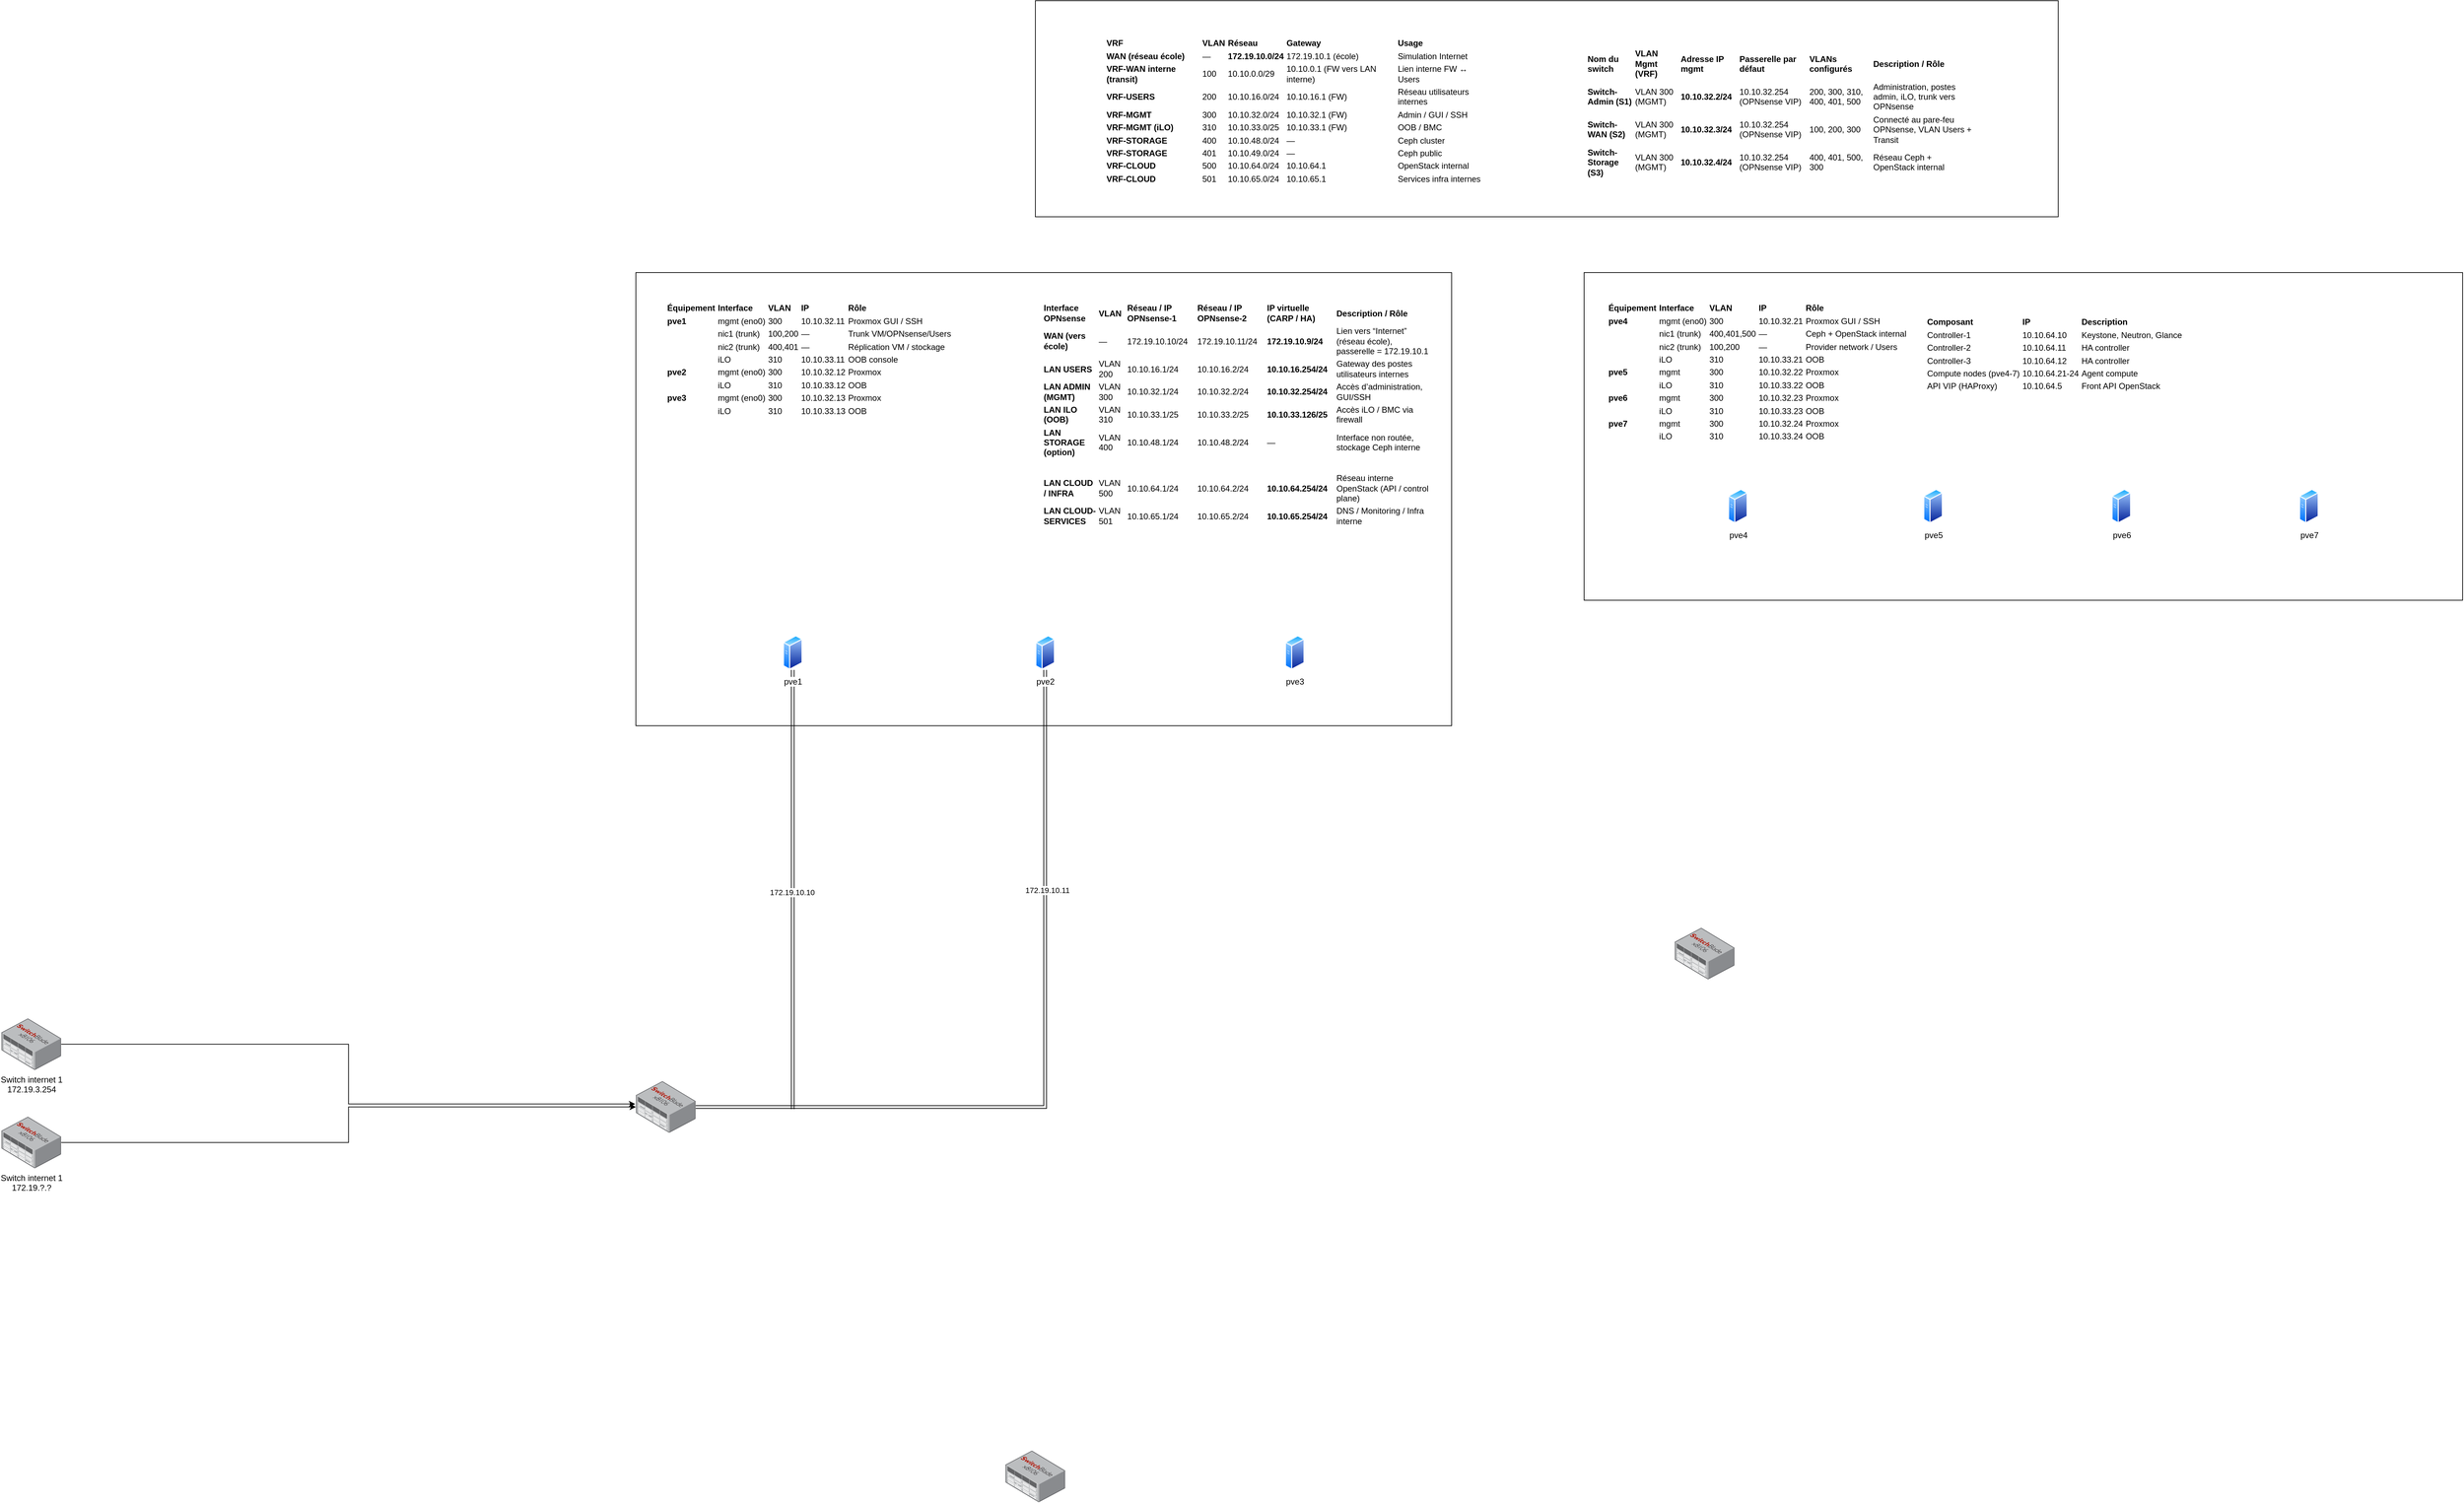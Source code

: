 <mxfile version="28.2.8">
  <diagram name="Page-1" id="qw3HEzxv-JdLIg8q5i_I">
    <mxGraphModel dx="1695" dy="1637" grid="1" gridSize="10" guides="1" tooltips="1" connect="1" arrows="1" fold="1" page="1" pageScale="1" pageWidth="827" pageHeight="1169" math="0" shadow="0">
      <root>
        <mxCell id="0" />
        <mxCell id="1" parent="0" />
        <mxCell id="X6GxW74mEFsJ6_o9GuTO-40" value="" style="rounded=0;whiteSpace=wrap;html=1;" vertex="1" parent="1">
          <mxGeometry x="1183" y="-620" width="1467" height="310" as="geometry" />
        </mxCell>
        <mxCell id="X6GxW74mEFsJ6_o9GuTO-2" value="" style="rounded=0;whiteSpace=wrap;html=1;" vertex="1" parent="1">
          <mxGeometry x="610" y="-230" width="1170" height="650" as="geometry" />
        </mxCell>
        <mxCell id="X6GxW74mEFsJ6_o9GuTO-55" style="edgeStyle=orthogonalEdgeStyle;rounded=0;orthogonalLoop=1;jettySize=auto;html=1;shape=link;" edge="1" parent="1" source="gda7CDKdBggoays2mfxM-1">
          <mxGeometry relative="1" as="geometry">
            <mxPoint x="835.0" y="970" as="targetPoint" />
          </mxGeometry>
        </mxCell>
        <mxCell id="X6GxW74mEFsJ6_o9GuTO-56" value="172.19.10.10" style="edgeLabel;html=1;align=center;verticalAlign=middle;resizable=0;points=[];" vertex="1" connectable="0" parent="X6GxW74mEFsJ6_o9GuTO-55">
          <mxGeometry x="0.011" y="-2" relative="1" as="geometry">
            <mxPoint y="1" as="offset" />
          </mxGeometry>
        </mxCell>
        <mxCell id="gda7CDKdBggoays2mfxM-1" value="pve1" style="image;aspect=fixed;perimeter=ellipsePerimeter;html=1;align=center;shadow=0;dashed=0;spacingTop=3;image=img/lib/active_directory/generic_server.svg;" parent="1" vertex="1">
          <mxGeometry x="821" y="290" width="28.0" height="50" as="geometry" />
        </mxCell>
        <mxCell id="X6GxW74mEFsJ6_o9GuTO-54" style="edgeStyle=orthogonalEdgeStyle;rounded=0;orthogonalLoop=1;jettySize=auto;html=1;shape=link;" edge="1" parent="1" source="gda7CDKdBggoays2mfxM-2" target="X6GxW74mEFsJ6_o9GuTO-43">
          <mxGeometry relative="1" as="geometry">
            <Array as="points">
              <mxPoint x="1197" y="967" />
            </Array>
          </mxGeometry>
        </mxCell>
        <mxCell id="X6GxW74mEFsJ6_o9GuTO-57" value="172.19.10.11" style="edgeLabel;html=1;align=center;verticalAlign=middle;resizable=0;points=[];" vertex="1" connectable="0" parent="X6GxW74mEFsJ6_o9GuTO-54">
          <mxGeometry x="-0.44" y="3" relative="1" as="geometry">
            <mxPoint as="offset" />
          </mxGeometry>
        </mxCell>
        <mxCell id="gda7CDKdBggoays2mfxM-2" value="pve2" style="image;aspect=fixed;perimeter=ellipsePerimeter;html=1;align=center;shadow=0;dashed=0;spacingTop=3;image=img/lib/active_directory/generic_server.svg;" parent="1" vertex="1">
          <mxGeometry x="1183" y="290" width="28.0" height="50" as="geometry" />
        </mxCell>
        <mxCell id="gda7CDKdBggoays2mfxM-3" value="pve3" style="image;aspect=fixed;perimeter=ellipsePerimeter;html=1;align=center;shadow=0;dashed=0;spacingTop=3;image=img/lib/active_directory/generic_server.svg;" parent="1" vertex="1">
          <mxGeometry x="1541" y="290" width="28.0" height="50" as="geometry" />
        </mxCell>
        <mxCell id="X6GxW74mEFsJ6_o9GuTO-24" value="&lt;br&gt;&lt;table&gt;&lt;thead&gt;&lt;tr&gt;&lt;th&gt;Équipement&lt;/th&gt;&lt;th&gt;Interface&lt;/th&gt;&lt;th&gt;VLAN&lt;/th&gt;&lt;th&gt;IP&lt;/th&gt;&lt;th&gt;Rôle&lt;/th&gt;&lt;/tr&gt;&lt;/thead&gt;&lt;tbody&gt;&lt;tr&gt;&lt;td&gt;&lt;strong&gt;pve1&lt;/strong&gt;&lt;/td&gt;&lt;td&gt;mgmt (eno0)&lt;/td&gt;&lt;td&gt;300&lt;/td&gt;&lt;td&gt;10.10.32.11&lt;/td&gt;&lt;td&gt;Proxmox GUI / SSH&lt;/td&gt;&lt;/tr&gt;&lt;tr&gt;&lt;td&gt;&lt;/td&gt;&lt;td&gt;nic1 (trunk)&lt;/td&gt;&lt;td&gt;100,200&lt;/td&gt;&lt;td&gt;—&lt;/td&gt;&lt;td&gt;Trunk VM/OPNsense/Users&lt;/td&gt;&lt;/tr&gt;&lt;tr&gt;&lt;td&gt;&lt;/td&gt;&lt;td&gt;nic2 (trunk)&lt;/td&gt;&lt;td&gt;400,401&lt;/td&gt;&lt;td&gt;—&lt;/td&gt;&lt;td&gt;Réplication VM / stockage&lt;/td&gt;&lt;/tr&gt;&lt;tr&gt;&lt;td&gt;&lt;/td&gt;&lt;td&gt;iLO&lt;/td&gt;&lt;td&gt;310&lt;/td&gt;&lt;td&gt;10.10.33.11&lt;/td&gt;&lt;td&gt;OOB console&lt;/td&gt;&lt;/tr&gt;&lt;tr&gt;&lt;td&gt;&lt;strong&gt;pve2&lt;/strong&gt;&lt;/td&gt;&lt;td&gt;mgmt (eno0)&lt;/td&gt;&lt;td&gt;300&lt;/td&gt;&lt;td&gt;10.10.32.12&lt;/td&gt;&lt;td&gt;Proxmox&lt;/td&gt;&lt;/tr&gt;&lt;tr&gt;&lt;td&gt;&lt;/td&gt;&lt;td&gt;iLO&lt;/td&gt;&lt;td&gt;310&lt;/td&gt;&lt;td&gt;10.10.33.12&lt;/td&gt;&lt;td&gt;OOB&lt;/td&gt;&lt;/tr&gt;&lt;tr&gt;&lt;td&gt;&lt;strong&gt;pve3&lt;/strong&gt;&lt;/td&gt;&lt;td&gt;mgmt (eno0)&lt;/td&gt;&lt;td&gt;300&lt;/td&gt;&lt;td&gt;10.10.32.13&lt;/td&gt;&lt;td&gt;Proxmox&lt;/td&gt;&lt;/tr&gt;&lt;tr&gt;&lt;td&gt;&lt;/td&gt;&lt;td&gt;iLO&lt;/td&gt;&lt;td&gt;310&lt;/td&gt;&lt;td&gt;10.10.33.13&lt;/td&gt;&lt;td&gt;OOB&amp;nbsp; &amp;nbsp;&amp;nbsp;&lt;br&gt;&lt;/td&gt;&lt;/tr&gt;&lt;/tbody&gt;&lt;/table&gt;" style="text;whiteSpace=wrap;html=1;" vertex="1" parent="1">
          <mxGeometry x="650" y="-210" width="430" height="190" as="geometry" />
        </mxCell>
        <mxCell id="X6GxW74mEFsJ6_o9GuTO-26" value="" style="rounded=0;whiteSpace=wrap;html=1;" vertex="1" parent="1">
          <mxGeometry x="1970" y="-230" width="1260" height="470" as="geometry" />
        </mxCell>
        <mxCell id="X6GxW74mEFsJ6_o9GuTO-27" value="pve4" style="image;aspect=fixed;perimeter=ellipsePerimeter;html=1;align=center;shadow=0;dashed=0;spacingTop=3;image=img/lib/active_directory/generic_server.svg;" vertex="1" parent="1">
          <mxGeometry x="2176.5" y="80" width="28.0" height="50" as="geometry" />
        </mxCell>
        <mxCell id="X6GxW74mEFsJ6_o9GuTO-28" value="pve5" style="image;aspect=fixed;perimeter=ellipsePerimeter;html=1;align=center;shadow=0;dashed=0;spacingTop=3;image=img/lib/active_directory/generic_server.svg;" vertex="1" parent="1">
          <mxGeometry x="2456.5" y="80" width="28.0" height="50" as="geometry" />
        </mxCell>
        <mxCell id="X6GxW74mEFsJ6_o9GuTO-29" value="pve6" style="image;aspect=fixed;perimeter=ellipsePerimeter;html=1;align=center;shadow=0;dashed=0;spacingTop=3;image=img/lib/active_directory/generic_server.svg;" vertex="1" parent="1">
          <mxGeometry x="2726.5" y="80" width="28.0" height="50" as="geometry" />
        </mxCell>
        <mxCell id="X6GxW74mEFsJ6_o9GuTO-34" value="pve7" style="image;aspect=fixed;perimeter=ellipsePerimeter;html=1;align=center;shadow=0;dashed=0;spacingTop=3;image=img/lib/active_directory/generic_server.svg;" vertex="1" parent="1">
          <mxGeometry x="2995.5" y="80" width="28.0" height="50" as="geometry" />
        </mxCell>
        <mxCell id="X6GxW74mEFsJ6_o9GuTO-37" value="&lt;br&gt;&lt;table&gt;&lt;thead&gt;&lt;tr&gt;&lt;th&gt;Équipement&lt;/th&gt;&lt;th&gt;Interface&lt;/th&gt;&lt;th&gt;VLAN&lt;/th&gt;&lt;th&gt;IP&lt;/th&gt;&lt;th&gt;Rôle&lt;/th&gt;&lt;/tr&gt;&lt;/thead&gt;&lt;tbody&gt;&lt;tr&gt;&lt;td&gt;&lt;strong&gt;pve4&lt;/strong&gt;&lt;/td&gt;&lt;td&gt;mgmt (eno0)&lt;/td&gt;&lt;td&gt;300&lt;/td&gt;&lt;td&gt;10.10.32.21&lt;/td&gt;&lt;td&gt;Proxmox GUI / SSH&lt;/td&gt;&lt;/tr&gt;&lt;tr&gt;&lt;td&gt;&lt;/td&gt;&lt;td&gt;nic1 (trunk)&lt;/td&gt;&lt;td&gt;400,401,500&lt;/td&gt;&lt;td&gt;—&lt;/td&gt;&lt;td&gt;Ceph + OpenStack internal&lt;/td&gt;&lt;/tr&gt;&lt;tr&gt;&lt;td&gt;&lt;/td&gt;&lt;td&gt;nic2 (trunk)&lt;/td&gt;&lt;td&gt;100,200&lt;/td&gt;&lt;td&gt;—&lt;/td&gt;&lt;td&gt;Provider network / Users&lt;/td&gt;&lt;/tr&gt;&lt;tr&gt;&lt;td&gt;&lt;/td&gt;&lt;td&gt;iLO&lt;/td&gt;&lt;td&gt;310&lt;/td&gt;&lt;td&gt;10.10.33.21&lt;/td&gt;&lt;td&gt;OOB&lt;/td&gt;&lt;/tr&gt;&lt;tr&gt;&lt;td&gt;&lt;strong&gt;pve5&lt;/strong&gt;&lt;/td&gt;&lt;td&gt;mgmt&lt;/td&gt;&lt;td&gt;300&lt;/td&gt;&lt;td&gt;10.10.32.22&lt;/td&gt;&lt;td&gt;Proxmox&lt;/td&gt;&lt;/tr&gt;&lt;tr&gt;&lt;td&gt;&lt;/td&gt;&lt;td&gt;iLO&lt;/td&gt;&lt;td&gt;310&lt;/td&gt;&lt;td&gt;10.10.33.22&lt;/td&gt;&lt;td&gt;OOB&lt;/td&gt;&lt;/tr&gt;&lt;tr&gt;&lt;td&gt;&lt;strong&gt;pve6&lt;/strong&gt;&lt;/td&gt;&lt;td&gt;mgmt&lt;/td&gt;&lt;td&gt;300&lt;/td&gt;&lt;td&gt;10.10.32.23&lt;/td&gt;&lt;td&gt;Proxmox&lt;/td&gt;&lt;/tr&gt;&lt;tr&gt;&lt;td&gt;&lt;/td&gt;&lt;td&gt;iLO&lt;/td&gt;&lt;td&gt;310&lt;/td&gt;&lt;td&gt;10.10.33.23&lt;/td&gt;&lt;td&gt;OOB&lt;/td&gt;&lt;/tr&gt;&lt;tr&gt;&lt;td&gt;&lt;strong&gt;pve7&lt;/strong&gt;&lt;/td&gt;&lt;td&gt;mgmt&lt;/td&gt;&lt;td&gt;300&lt;/td&gt;&lt;td&gt;10.10.32.24&lt;/td&gt;&lt;td&gt;Proxmox&lt;/td&gt;&lt;/tr&gt;&lt;tr&gt;&lt;td&gt;&lt;/td&gt;&lt;td&gt;iLO&lt;/td&gt;&lt;td&gt;310&lt;/td&gt;&lt;td&gt;10.10.33.24&lt;/td&gt;&lt;td&gt;OOB&lt;/td&gt;&lt;/tr&gt;&lt;/tbody&gt;&lt;/table&gt;" style="text;whiteSpace=wrap;html=1;" vertex="1" parent="1">
          <mxGeometry x="2000" y="-210" width="450" height="230" as="geometry" />
        </mxCell>
        <mxCell id="X6GxW74mEFsJ6_o9GuTO-38" value="&lt;br&gt;&lt;table&gt;&lt;thead&gt;&lt;tr&gt;&lt;th&gt;Composant&lt;/th&gt;&lt;th&gt;IP&lt;/th&gt;&lt;th&gt;Description&lt;/th&gt;&lt;/tr&gt;&lt;/thead&gt;&lt;tbody&gt;&lt;tr&gt;&lt;td&gt;Controller-1&lt;/td&gt;&lt;td&gt;10.10.64.10&lt;/td&gt;&lt;td&gt;Keystone, Neutron, Glance&lt;/td&gt;&lt;/tr&gt;&lt;tr&gt;&lt;td&gt;Controller-2&lt;/td&gt;&lt;td&gt;10.10.64.11&lt;/td&gt;&lt;td&gt;HA controller&lt;/td&gt;&lt;/tr&gt;&lt;tr&gt;&lt;td&gt;Controller-3&lt;/td&gt;&lt;td&gt;10.10.64.12&lt;/td&gt;&lt;td&gt;HA controller&lt;/td&gt;&lt;/tr&gt;&lt;tr&gt;&lt;td&gt;Compute nodes (pve4-7)&lt;/td&gt;&lt;td&gt;10.10.64.21-24&lt;/td&gt;&lt;td&gt;Agent compute&lt;/td&gt;&lt;/tr&gt;&lt;tr&gt;&lt;td&gt;API VIP (HAProxy)&lt;/td&gt;&lt;td&gt;10.10.64.5&lt;/td&gt;&lt;td&gt;Front API OpenStack&lt;/td&gt;&lt;/tr&gt;&lt;/tbody&gt;&lt;/table&gt;" style="text;whiteSpace=wrap;html=1;" vertex="1" parent="1">
          <mxGeometry x="2456.5" y="-190" width="390" height="140" as="geometry" />
        </mxCell>
        <mxCell id="X6GxW74mEFsJ6_o9GuTO-42" value="" style="image;points=[];aspect=fixed;html=1;align=center;shadow=0;dashed=0;image=img/lib/allied_telesis/switch/Modular_Switch_SBx8106.svg;" vertex="1" parent="1">
          <mxGeometry x="2100" y="710" width="85.8" height="73.8" as="geometry" />
        </mxCell>
        <mxCell id="X6GxW74mEFsJ6_o9GuTO-43" value="" style="image;points=[];aspect=fixed;html=1;align=center;shadow=0;dashed=0;image=img/lib/allied_telesis/switch/Modular_Switch_SBx8106.svg;" vertex="1" parent="1">
          <mxGeometry x="610" y="930" width="85.8" height="73.8" as="geometry" />
        </mxCell>
        <mxCell id="X6GxW74mEFsJ6_o9GuTO-44" value="" style="image;points=[];aspect=fixed;html=1;align=center;shadow=0;dashed=0;image=img/lib/allied_telesis/switch/Modular_Switch_SBx8106.svg;" vertex="1" parent="1">
          <mxGeometry x="1140" y="1460" width="85.8" height="73.8" as="geometry" />
        </mxCell>
        <mxCell id="X6GxW74mEFsJ6_o9GuTO-46" value="Switch internet 1&lt;br&gt;172.19.3.254" style="image;points=[];aspect=fixed;html=1;align=center;shadow=0;dashed=0;image=img/lib/allied_telesis/switch/Modular_Switch_SBx8106.svg;" vertex="1" parent="1">
          <mxGeometry x="-300" y="840" width="85.8" height="73.8" as="geometry" />
        </mxCell>
        <mxCell id="X6GxW74mEFsJ6_o9GuTO-48" value="&lt;br&gt;&lt;table&gt;&lt;thead&gt;&lt;tr&gt;&lt;th&gt;VRF&lt;/th&gt;&lt;th&gt;VLAN&lt;/th&gt;&lt;th&gt;Réseau&lt;/th&gt;&lt;th&gt;Gateway&lt;/th&gt;&lt;th&gt;Usage&lt;/th&gt;&lt;/tr&gt;&lt;/thead&gt;&lt;tbody&gt;&lt;tr&gt;&lt;td&gt;&lt;strong&gt;WAN (réseau école)&lt;/strong&gt;&lt;/td&gt;&lt;td&gt;—&lt;/td&gt;&lt;td&gt;&lt;strong&gt;172.19.10.0/24&lt;/strong&gt;&lt;/td&gt;&lt;td&gt;172.19.10.1 (école)&lt;/td&gt;&lt;td&gt;Simulation Internet&lt;/td&gt;&lt;/tr&gt;&lt;tr&gt;&lt;td&gt;&lt;strong&gt;VRF-WAN interne (transit)&lt;/strong&gt;&lt;/td&gt;&lt;td&gt;100&lt;/td&gt;&lt;td&gt;10.10.0.0/29&lt;/td&gt;&lt;td&gt;10.10.0.1 (FW vers LAN interne)&lt;/td&gt;&lt;td&gt;Lien interne FW ↔ Users&lt;/td&gt;&lt;/tr&gt;&lt;tr&gt;&lt;td&gt;&lt;strong&gt;VRF-USERS&lt;/strong&gt;&lt;/td&gt;&lt;td&gt;200&lt;/td&gt;&lt;td&gt;10.10.16.0/24&lt;/td&gt;&lt;td&gt;10.10.16.1 (FW)&lt;/td&gt;&lt;td&gt;Réseau utilisateurs internes&lt;/td&gt;&lt;/tr&gt;&lt;tr&gt;&lt;td&gt;&lt;strong&gt;VRF-MGMT&lt;/strong&gt;&lt;/td&gt;&lt;td&gt;300&lt;/td&gt;&lt;td&gt;10.10.32.0/24&lt;/td&gt;&lt;td&gt;10.10.32.1 (FW)&lt;/td&gt;&lt;td&gt;Admin / GUI / SSH&lt;/td&gt;&lt;/tr&gt;&lt;tr&gt;&lt;td&gt;&lt;strong&gt;VRF-MGMT (iLO)&lt;/strong&gt;&lt;/td&gt;&lt;td&gt;310&lt;/td&gt;&lt;td&gt;10.10.33.0/25&lt;/td&gt;&lt;td&gt;10.10.33.1 (FW)&lt;/td&gt;&lt;td&gt;OOB / BMC&lt;/td&gt;&lt;/tr&gt;&lt;tr&gt;&lt;td&gt;&lt;strong&gt;VRF-STORAGE&lt;/strong&gt;&lt;/td&gt;&lt;td&gt;400&lt;/td&gt;&lt;td&gt;10.10.48.0/24&lt;/td&gt;&lt;td&gt;—&lt;/td&gt;&lt;td&gt;Ceph cluster&lt;/td&gt;&lt;/tr&gt;&lt;tr&gt;&lt;td&gt;&lt;strong&gt;VRF-STORAGE&lt;/strong&gt;&lt;/td&gt;&lt;td&gt;401&lt;/td&gt;&lt;td&gt;10.10.49.0/24&lt;/td&gt;&lt;td&gt;—&lt;/td&gt;&lt;td&gt;Ceph public&lt;/td&gt;&lt;/tr&gt;&lt;tr&gt;&lt;td&gt;&lt;strong&gt;VRF-CLOUD&lt;/strong&gt;&lt;/td&gt;&lt;td&gt;500&lt;/td&gt;&lt;td&gt;10.10.64.0/24&lt;/td&gt;&lt;td&gt;10.10.64.1&lt;/td&gt;&lt;td&gt;OpenStack internal&lt;/td&gt;&lt;/tr&gt;&lt;tr&gt;&lt;td&gt;&lt;strong&gt;VRF-CLOUD&lt;/strong&gt;&lt;/td&gt;&lt;td&gt;501&lt;/td&gt;&lt;td&gt;10.10.65.0/24&lt;/td&gt;&lt;td&gt;10.10.65.1&lt;/td&gt;&lt;td&gt;Services infra internes&lt;/td&gt;&lt;/tr&gt;&lt;/tbody&gt;&lt;/table&gt;" style="text;whiteSpace=wrap;html=1;" vertex="1" parent="1">
          <mxGeometry x="1280" y="-590" width="560" height="250" as="geometry" />
        </mxCell>
        <mxCell id="X6GxW74mEFsJ6_o9GuTO-50" value="&lt;br&gt;&lt;table&gt;&lt;thead&gt;&lt;tr&gt;&lt;th&gt;&lt;strong&gt;Interface OPNsense&lt;/strong&gt;&lt;/th&gt;&lt;th&gt;&lt;strong&gt;VLAN&lt;/strong&gt;&lt;/th&gt;&lt;th&gt;&lt;strong&gt;Réseau / IP OPNsense-1&lt;/strong&gt;&lt;/th&gt;&lt;th&gt;&lt;strong&gt;Réseau / IP OPNsense-2&lt;/strong&gt;&lt;/th&gt;&lt;th&gt;&lt;strong&gt;IP virtuelle (CARP / HA)&lt;/strong&gt;&lt;/th&gt;&lt;th&gt;&lt;strong&gt;Description / Rôle&lt;/strong&gt;&lt;/th&gt;&lt;/tr&gt;&lt;/thead&gt;&lt;tbody&gt;&lt;tr&gt;&lt;td&gt;&lt;strong&gt;WAN (vers école)&lt;/strong&gt;&lt;/td&gt;&lt;td&gt;—&lt;/td&gt;&lt;td&gt;172.19.10.10/24&lt;/td&gt;&lt;td&gt;172.19.10.11/24&lt;/td&gt;&lt;td&gt;&lt;strong&gt;172.19.10.9/24&lt;/strong&gt;&lt;/td&gt;&lt;td&gt;Lien vers “Internet” (réseau école), passerelle = 172.19.10.1&lt;/td&gt;&lt;/tr&gt;&lt;tr&gt;&lt;td&gt;&lt;strong&gt;LAN USERS&lt;/strong&gt;&lt;/td&gt;&lt;td&gt;VLAN 200&lt;/td&gt;&lt;td&gt;10.10.16.1/24&lt;/td&gt;&lt;td&gt;10.10.16.2/24&lt;/td&gt;&lt;td&gt;&lt;strong&gt;10.10.16.254/24&lt;/strong&gt;&lt;/td&gt;&lt;td&gt;Gateway des postes utilisateurs internes&lt;/td&gt;&lt;/tr&gt;&lt;tr&gt;&lt;td&gt;&lt;strong&gt;LAN ADMIN (MGMT)&lt;/strong&gt;&lt;/td&gt;&lt;td&gt;VLAN 300&lt;/td&gt;&lt;td&gt;10.10.32.1/24&lt;/td&gt;&lt;td&gt;10.10.32.2/24&lt;/td&gt;&lt;td&gt;&lt;strong&gt;10.10.32.254/24&lt;/strong&gt;&lt;/td&gt;&lt;td&gt;Accès d’administration, GUI/SSH&lt;/td&gt;&lt;/tr&gt;&lt;tr&gt;&lt;td&gt;&lt;strong&gt;LAN ILO (OOB)&lt;/strong&gt;&lt;/td&gt;&lt;td&gt;VLAN 310&lt;/td&gt;&lt;td&gt;10.10.33.1/25&lt;/td&gt;&lt;td&gt;10.10.33.2/25&lt;/td&gt;&lt;td&gt;&lt;strong&gt;10.10.33.126/25&lt;/strong&gt;&lt;/td&gt;&lt;td&gt;Accès iLO / BMC via firewall&lt;/td&gt;&lt;/tr&gt;&lt;tr&gt;&lt;td&gt;&lt;strong&gt;LAN STORAGE (option)&lt;/strong&gt;&lt;/td&gt;&lt;td&gt;VLAN 400&lt;/td&gt;&lt;td&gt;10.10.48.1/24&lt;/td&gt;&lt;td&gt;10.10.48.2/24&lt;/td&gt;&lt;td&gt;—&lt;/td&gt;&lt;td&gt;Interface non routée, stockage Ceph interne&lt;/td&gt;&lt;/tr&gt;&lt;tr&gt;&lt;td&gt;&lt;br&gt;&lt;/td&gt;&lt;td&gt;&lt;/td&gt;&lt;td&gt;&lt;/td&gt;&lt;td&gt;&lt;/td&gt;&lt;td&gt;&lt;/td&gt;&lt;td&gt;&lt;br&gt;&lt;/td&gt;&lt;/tr&gt;&lt;tr&gt;&lt;td&gt;&lt;strong&gt;LAN CLOUD / INFRA&lt;/strong&gt;&lt;/td&gt;&lt;td&gt;VLAN 500&lt;/td&gt;&lt;td&gt;10.10.64.1/24&lt;/td&gt;&lt;td&gt;10.10.64.2/24&lt;/td&gt;&lt;td&gt;&lt;strong&gt;10.10.64.254/24&lt;/strong&gt;&lt;/td&gt;&lt;td&gt;Réseau interne OpenStack (API / control plane)&lt;/td&gt;&lt;/tr&gt;&lt;tr&gt;&lt;td&gt;&lt;strong&gt;LAN CLOUD-SERVICES&lt;/strong&gt;&lt;/td&gt;&lt;td&gt;VLAN 501&lt;/td&gt;&lt;td&gt;10.10.65.1/24&lt;/td&gt;&lt;td&gt;10.10.65.2/24&lt;/td&gt;&lt;td&gt;&lt;strong&gt;10.10.65.254/24&lt;/strong&gt;&lt;/td&gt;&lt;td&gt;DNS / Monitoring / Infra interne&lt;/td&gt;&lt;/tr&gt;&lt;/tbody&gt;&lt;/table&gt;" style="text;whiteSpace=wrap;html=1;" vertex="1" parent="1">
          <mxGeometry x="1190" y="-210" width="560" height="400" as="geometry" />
        </mxCell>
        <mxCell id="X6GxW74mEFsJ6_o9GuTO-59" style="edgeStyle=orthogonalEdgeStyle;rounded=0;orthogonalLoop=1;jettySize=auto;html=1;" edge="1" parent="1" source="X6GxW74mEFsJ6_o9GuTO-52" target="X6GxW74mEFsJ6_o9GuTO-43">
          <mxGeometry relative="1" as="geometry" />
        </mxCell>
        <mxCell id="X6GxW74mEFsJ6_o9GuTO-52" value="Switch internet 1&lt;br&gt;172.19.?.?" style="image;points=[];aspect=fixed;html=1;align=center;shadow=0;dashed=0;image=img/lib/allied_telesis/switch/Modular_Switch_SBx8106.svg;" vertex="1" parent="1">
          <mxGeometry x="-300" y="981" width="85.8" height="73.8" as="geometry" />
        </mxCell>
        <mxCell id="X6GxW74mEFsJ6_o9GuTO-58" style="edgeStyle=orthogonalEdgeStyle;rounded=0;orthogonalLoop=1;jettySize=auto;html=1;entryX=-0.012;entryY=0.442;entryDx=0;entryDy=0;entryPerimeter=0;" edge="1" parent="1" source="X6GxW74mEFsJ6_o9GuTO-46" target="X6GxW74mEFsJ6_o9GuTO-43">
          <mxGeometry relative="1" as="geometry" />
        </mxCell>
        <mxCell id="X6GxW74mEFsJ6_o9GuTO-60" value="&lt;br&gt;&lt;table&gt;&lt;thead&gt;&lt;tr&gt;&lt;th&gt;&lt;strong&gt;Nom du switch&lt;/strong&gt;&lt;/th&gt;&lt;th&gt;&lt;strong&gt;VLAN Mgmt (VRF)&lt;/strong&gt;&lt;/th&gt;&lt;th&gt;&lt;strong&gt;Adresse IP mgmt&lt;/strong&gt;&lt;/th&gt;&lt;th&gt;&lt;strong&gt;Passerelle par défaut&lt;/strong&gt;&lt;/th&gt;&lt;th&gt;&lt;strong&gt;VLANs configurés&lt;/strong&gt;&lt;/th&gt;&lt;th&gt;&lt;strong&gt;Description / Rôle&lt;/strong&gt;&lt;/th&gt;&lt;/tr&gt;&lt;/thead&gt;&lt;tbody&gt;&lt;tr&gt;&lt;td&gt;&lt;strong&gt;Switch-Admin (S1)&lt;/strong&gt;&lt;/td&gt;&lt;td&gt;VLAN 300 (MGMT)&lt;/td&gt;&lt;td&gt;&lt;strong&gt;10.10.32.2/24&lt;/strong&gt;&lt;/td&gt;&lt;td&gt;10.10.32.254 (OPNsense VIP)&lt;/td&gt;&lt;td&gt;200, 300, 310, 400, 401, 500&lt;/td&gt;&lt;td&gt;Administration, postes admin, iLO, trunk vers OPNsense&lt;/td&gt;&lt;/tr&gt;&lt;tr&gt;&lt;td&gt;&lt;strong&gt;Switch-WAN (S2)&lt;/strong&gt;&lt;/td&gt;&lt;td&gt;VLAN 300 (MGMT)&lt;/td&gt;&lt;td&gt;&lt;strong&gt;10.10.32.3/24&lt;/strong&gt;&lt;/td&gt;&lt;td&gt;10.10.32.254 (OPNsense VIP)&lt;/td&gt;&lt;td&gt;100, 200, 300&lt;/td&gt;&lt;td&gt;Connecté au pare-feu OPNsense, VLAN Users + Transit&lt;/td&gt;&lt;/tr&gt;&lt;tr&gt;&lt;td&gt;&lt;strong&gt;Switch-Storage (S3)&lt;/strong&gt;&lt;/td&gt;&lt;td&gt;VLAN 300 (MGMT)&lt;/td&gt;&lt;td&gt;&lt;strong&gt;10.10.32.4/24&lt;/strong&gt;&lt;/td&gt;&lt;td&gt;10.10.32.254 (OPNsense VIP)&lt;/td&gt;&lt;td&gt;400, 401, 500, 300&lt;/td&gt;&lt;td&gt;Réseau Ceph + OpenStack internal&lt;/td&gt;&lt;/tr&gt;&lt;tr&gt;&lt;td&gt;&lt;br&gt;&lt;/td&gt;&lt;td&gt;&lt;/td&gt;&lt;td&gt;&lt;/td&gt;&lt;td&gt;&lt;/td&gt;&lt;td&gt;&lt;/td&gt;&lt;td&gt;&lt;br&gt;&lt;/td&gt;&lt;/tr&gt;&lt;/tbody&gt;&lt;/table&gt;" style="text;whiteSpace=wrap;html=1;" vertex="1" parent="1">
          <mxGeometry x="1970" y="-575" width="560" height="220" as="geometry" />
        </mxCell>
      </root>
    </mxGraphModel>
  </diagram>
</mxfile>
